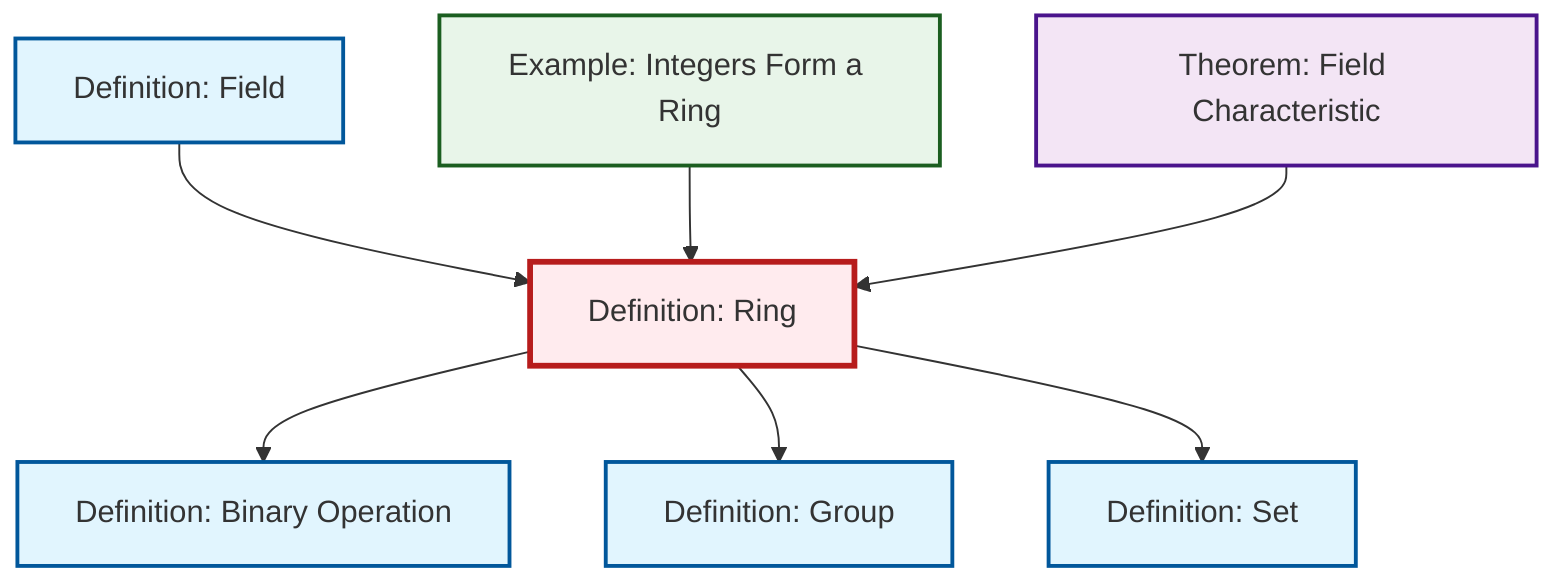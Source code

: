 graph TD
    classDef definition fill:#e1f5fe,stroke:#01579b,stroke-width:2px
    classDef theorem fill:#f3e5f5,stroke:#4a148c,stroke-width:2px
    classDef axiom fill:#fff3e0,stroke:#e65100,stroke-width:2px
    classDef example fill:#e8f5e9,stroke:#1b5e20,stroke-width:2px
    classDef current fill:#ffebee,stroke:#b71c1c,stroke-width:3px
    def-set["Definition: Set"]:::definition
    def-ring["Definition: Ring"]:::definition
    def-binary-operation["Definition: Binary Operation"]:::definition
    def-field["Definition: Field"]:::definition
    thm-field-characteristic["Theorem: Field Characteristic"]:::theorem
    ex-integers-ring["Example: Integers Form a Ring"]:::example
    def-group["Definition: Group"]:::definition
    def-field --> def-ring
    def-ring --> def-binary-operation
    def-ring --> def-group
    def-ring --> def-set
    ex-integers-ring --> def-ring
    thm-field-characteristic --> def-ring
    class def-ring current
